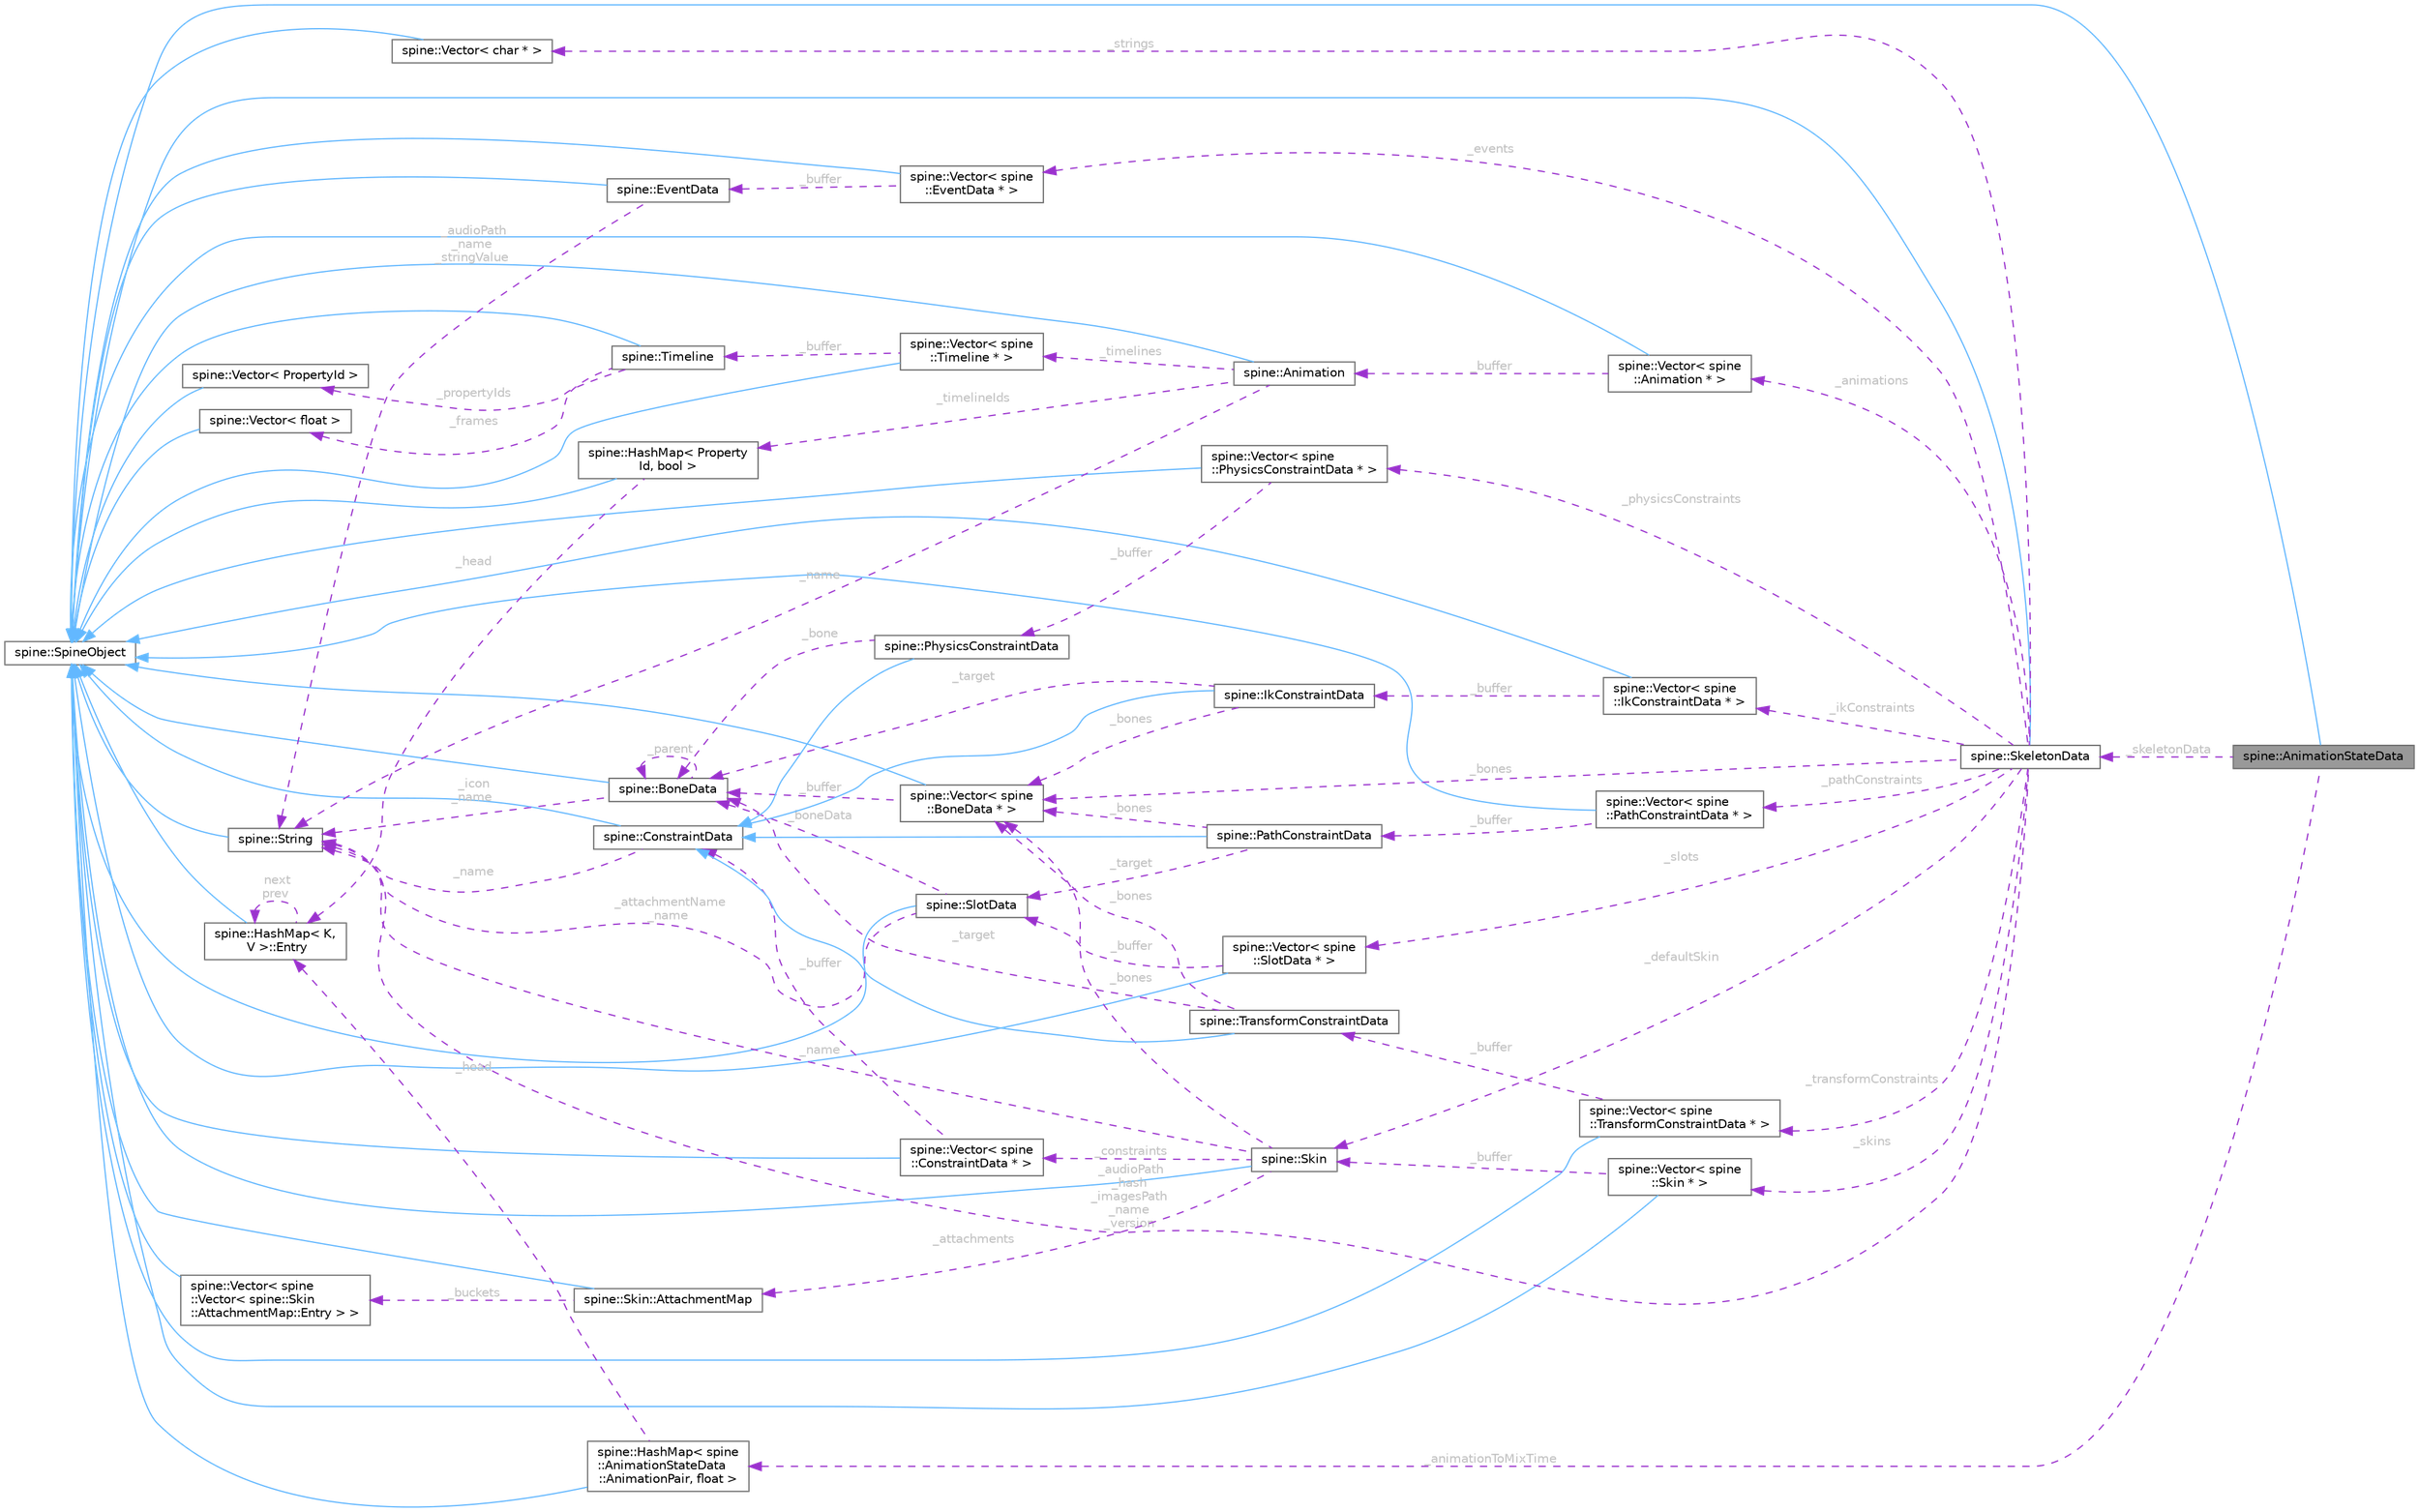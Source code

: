 digraph "spine::AnimationStateData"
{
 // LATEX_PDF_SIZE
  bgcolor="transparent";
  edge [fontname=Helvetica,fontsize=10,labelfontname=Helvetica,labelfontsize=10];
  node [fontname=Helvetica,fontsize=10,shape=box,height=0.2,width=0.4];
  rankdir="LR";
  Node1 [id="Node000001",label="spine::AnimationStateData",height=0.2,width=0.4,color="gray40", fillcolor="grey60", style="filled", fontcolor="black",tooltip="Stores mix (crossfade) durations to be applied when AnimationState animations are changed."];
  Node2 -> Node1 [id="edge1_Node000001_Node000002",dir="back",color="steelblue1",style="solid",tooltip=" "];
  Node2 [id="Node000002",label="spine::SpineObject",height=0.2,width=0.4,color="gray40", fillcolor="white", style="filled",URL="$classspine_1_1_spine_object.html",tooltip=" "];
  Node3 -> Node1 [id="edge2_Node000001_Node000003",dir="back",color="darkorchid3",style="dashed",tooltip=" ",label=" _skeletonData",fontcolor="grey" ];
  Node3 [id="Node000003",label="spine::SkeletonData",height=0.2,width=0.4,color="gray40", fillcolor="white", style="filled",URL="$classspine_1_1_skeleton_data.html",tooltip="Stores the setup pose and all of the stateless data for a skeleton."];
  Node2 -> Node3 [id="edge3_Node000003_Node000002",dir="back",color="steelblue1",style="solid",tooltip=" "];
  Node4 -> Node3 [id="edge4_Node000003_Node000004",dir="back",color="darkorchid3",style="dashed",tooltip=" ",label=" _audioPath\n_hash\n_imagesPath\n_name\n_version",fontcolor="grey" ];
  Node4 [id="Node000004",label="spine::String",height=0.2,width=0.4,color="gray40", fillcolor="white", style="filled",URL="$classspine_1_1_string.html",tooltip=" "];
  Node2 -> Node4 [id="edge5_Node000004_Node000002",dir="back",color="steelblue1",style="solid",tooltip=" "];
  Node5 -> Node3 [id="edge6_Node000003_Node000005",dir="back",color="darkorchid3",style="dashed",tooltip=" ",label=" _bones",fontcolor="grey" ];
  Node5 [id="Node000005",label="spine::Vector\< spine\l::BoneData * \>",height=0.2,width=0.4,color="gray40", fillcolor="white", style="filled",URL="$classspine_1_1_vector.html",tooltip=" "];
  Node2 -> Node5 [id="edge7_Node000005_Node000002",dir="back",color="steelblue1",style="solid",tooltip=" "];
  Node6 -> Node5 [id="edge8_Node000005_Node000006",dir="back",color="darkorchid3",style="dashed",tooltip=" ",label=" _buffer",fontcolor="grey" ];
  Node6 [id="Node000006",label="spine::BoneData",height=0.2,width=0.4,color="gray40", fillcolor="white", style="filled",URL="$classspine_1_1_bone_data.html",tooltip=" "];
  Node2 -> Node6 [id="edge9_Node000006_Node000002",dir="back",color="steelblue1",style="solid",tooltip=" "];
  Node4 -> Node6 [id="edge10_Node000006_Node000004",dir="back",color="darkorchid3",style="dashed",tooltip=" ",label=" _icon\n_name",fontcolor="grey" ];
  Node6 -> Node6 [id="edge11_Node000006_Node000006",dir="back",color="darkorchid3",style="dashed",tooltip=" ",label=" _parent",fontcolor="grey" ];
  Node7 -> Node3 [id="edge12_Node000003_Node000007",dir="back",color="darkorchid3",style="dashed",tooltip=" ",label=" _slots",fontcolor="grey" ];
  Node7 [id="Node000007",label="spine::Vector\< spine\l::SlotData * \>",height=0.2,width=0.4,color="gray40", fillcolor="white", style="filled",URL="$classspine_1_1_vector.html",tooltip=" "];
  Node2 -> Node7 [id="edge13_Node000007_Node000002",dir="back",color="steelblue1",style="solid",tooltip=" "];
  Node8 -> Node7 [id="edge14_Node000007_Node000008",dir="back",color="darkorchid3",style="dashed",tooltip=" ",label=" _buffer",fontcolor="grey" ];
  Node8 [id="Node000008",label="spine::SlotData",height=0.2,width=0.4,color="gray40", fillcolor="white", style="filled",URL="$classspine_1_1_slot_data.html",tooltip=" "];
  Node2 -> Node8 [id="edge15_Node000008_Node000002",dir="back",color="steelblue1",style="solid",tooltip=" "];
  Node4 -> Node8 [id="edge16_Node000008_Node000004",dir="back",color="darkorchid3",style="dashed",tooltip=" ",label=" _attachmentName\n_name",fontcolor="grey" ];
  Node6 -> Node8 [id="edge17_Node000008_Node000006",dir="back",color="darkorchid3",style="dashed",tooltip=" ",label=" _boneData",fontcolor="grey" ];
  Node9 -> Node3 [id="edge18_Node000003_Node000009",dir="back",color="darkorchid3",style="dashed",tooltip=" ",label=" _skins",fontcolor="grey" ];
  Node9 [id="Node000009",label="spine::Vector\< spine\l::Skin * \>",height=0.2,width=0.4,color="gray40", fillcolor="white", style="filled",URL="$classspine_1_1_vector.html",tooltip=" "];
  Node2 -> Node9 [id="edge19_Node000009_Node000002",dir="back",color="steelblue1",style="solid",tooltip=" "];
  Node10 -> Node9 [id="edge20_Node000009_Node000010",dir="back",color="darkorchid3",style="dashed",tooltip=" ",label=" _buffer",fontcolor="grey" ];
  Node10 [id="Node000010",label="spine::Skin",height=0.2,width=0.4,color="gray40", fillcolor="white", style="filled",URL="$classspine_1_1_skin.html",tooltip=" "];
  Node2 -> Node10 [id="edge21_Node000010_Node000002",dir="back",color="steelblue1",style="solid",tooltip=" "];
  Node4 -> Node10 [id="edge22_Node000010_Node000004",dir="back",color="darkorchid3",style="dashed",tooltip=" ",label=" _name",fontcolor="grey" ];
  Node11 -> Node10 [id="edge23_Node000010_Node000011",dir="back",color="darkorchid3",style="dashed",tooltip=" ",label=" _attachments",fontcolor="grey" ];
  Node11 [id="Node000011",label="spine::Skin::AttachmentMap",height=0.2,width=0.4,color="gray40", fillcolor="white", style="filled",URL="$classspine_1_1_skin_1_1_attachment_map.html",tooltip=" "];
  Node2 -> Node11 [id="edge24_Node000011_Node000002",dir="back",color="steelblue1",style="solid",tooltip=" "];
  Node12 -> Node11 [id="edge25_Node000011_Node000012",dir="back",color="darkorchid3",style="dashed",tooltip=" ",label=" _buckets",fontcolor="grey" ];
  Node12 [id="Node000012",label="spine::Vector\< spine\l::Vector\< spine::Skin\l::AttachmentMap::Entry \> \>",height=0.2,width=0.4,color="gray40", fillcolor="white", style="filled",URL="$classspine_1_1_vector.html",tooltip=" "];
  Node2 -> Node12 [id="edge26_Node000012_Node000002",dir="back",color="steelblue1",style="solid",tooltip=" "];
  Node5 -> Node10 [id="edge27_Node000010_Node000005",dir="back",color="darkorchid3",style="dashed",tooltip=" ",label=" _bones",fontcolor="grey" ];
  Node13 -> Node10 [id="edge28_Node000010_Node000013",dir="back",color="darkorchid3",style="dashed",tooltip=" ",label=" _constraints",fontcolor="grey" ];
  Node13 [id="Node000013",label="spine::Vector\< spine\l::ConstraintData * \>",height=0.2,width=0.4,color="gray40", fillcolor="white", style="filled",URL="$classspine_1_1_vector.html",tooltip=" "];
  Node2 -> Node13 [id="edge29_Node000013_Node000002",dir="back",color="steelblue1",style="solid",tooltip=" "];
  Node14 -> Node13 [id="edge30_Node000013_Node000014",dir="back",color="darkorchid3",style="dashed",tooltip=" ",label=" _buffer",fontcolor="grey" ];
  Node14 [id="Node000014",label="spine::ConstraintData",height=0.2,width=0.4,color="gray40", fillcolor="white", style="filled",URL="$classspine_1_1_constraint_data.html",tooltip="The interface for all constraints."];
  Node2 -> Node14 [id="edge31_Node000014_Node000002",dir="back",color="steelblue1",style="solid",tooltip=" "];
  Node4 -> Node14 [id="edge32_Node000014_Node000004",dir="back",color="darkorchid3",style="dashed",tooltip=" ",label=" _name",fontcolor="grey" ];
  Node10 -> Node3 [id="edge33_Node000003_Node000010",dir="back",color="darkorchid3",style="dashed",tooltip=" ",label=" _defaultSkin",fontcolor="grey" ];
  Node15 -> Node3 [id="edge34_Node000003_Node000015",dir="back",color="darkorchid3",style="dashed",tooltip=" ",label=" _events",fontcolor="grey" ];
  Node15 [id="Node000015",label="spine::Vector\< spine\l::EventData * \>",height=0.2,width=0.4,color="gray40", fillcolor="white", style="filled",URL="$classspine_1_1_vector.html",tooltip=" "];
  Node2 -> Node15 [id="edge35_Node000015_Node000002",dir="back",color="steelblue1",style="solid",tooltip=" "];
  Node16 -> Node15 [id="edge36_Node000015_Node000016",dir="back",color="darkorchid3",style="dashed",tooltip=" ",label=" _buffer",fontcolor="grey" ];
  Node16 [id="Node000016",label="spine::EventData",height=0.2,width=0.4,color="gray40", fillcolor="white", style="filled",URL="$classspine_1_1_event_data.html",tooltip="Stores the setup pose values for an Event."];
  Node2 -> Node16 [id="edge37_Node000016_Node000002",dir="back",color="steelblue1",style="solid",tooltip=" "];
  Node4 -> Node16 [id="edge38_Node000016_Node000004",dir="back",color="darkorchid3",style="dashed",tooltip=" ",label=" _audioPath\n_name\n_stringValue",fontcolor="grey" ];
  Node17 -> Node3 [id="edge39_Node000003_Node000017",dir="back",color="darkorchid3",style="dashed",tooltip=" ",label=" _animations",fontcolor="grey" ];
  Node17 [id="Node000017",label="spine::Vector\< spine\l::Animation * \>",height=0.2,width=0.4,color="gray40", fillcolor="white", style="filled",URL="$classspine_1_1_vector.html",tooltip=" "];
  Node2 -> Node17 [id="edge40_Node000017_Node000002",dir="back",color="steelblue1",style="solid",tooltip=" "];
  Node18 -> Node17 [id="edge41_Node000017_Node000018",dir="back",color="darkorchid3",style="dashed",tooltip=" ",label=" _buffer",fontcolor="grey" ];
  Node18 [id="Node000018",label="spine::Animation",height=0.2,width=0.4,color="gray40", fillcolor="white", style="filled",URL="$classspine_1_1_animation.html",tooltip=" "];
  Node2 -> Node18 [id="edge42_Node000018_Node000002",dir="back",color="steelblue1",style="solid",tooltip=" "];
  Node19 -> Node18 [id="edge43_Node000018_Node000019",dir="back",color="darkorchid3",style="dashed",tooltip=" ",label=" _timelines",fontcolor="grey" ];
  Node19 [id="Node000019",label="spine::Vector\< spine\l::Timeline * \>",height=0.2,width=0.4,color="gray40", fillcolor="white", style="filled",URL="$classspine_1_1_vector.html",tooltip=" "];
  Node2 -> Node19 [id="edge44_Node000019_Node000002",dir="back",color="steelblue1",style="solid",tooltip=" "];
  Node20 -> Node19 [id="edge45_Node000019_Node000020",dir="back",color="darkorchid3",style="dashed",tooltip=" ",label=" _buffer",fontcolor="grey" ];
  Node20 [id="Node000020",label="spine::Timeline",height=0.2,width=0.4,color="gray40", fillcolor="white", style="filled",URL="$classspine_1_1_timeline.html",tooltip=" "];
  Node2 -> Node20 [id="edge46_Node000020_Node000002",dir="back",color="steelblue1",style="solid",tooltip=" "];
  Node21 -> Node20 [id="edge47_Node000020_Node000021",dir="back",color="darkorchid3",style="dashed",tooltip=" ",label=" _propertyIds",fontcolor="grey" ];
  Node21 [id="Node000021",label="spine::Vector\< PropertyId \>",height=0.2,width=0.4,color="gray40", fillcolor="white", style="filled",URL="$classspine_1_1_vector.html",tooltip=" "];
  Node2 -> Node21 [id="edge48_Node000021_Node000002",dir="back",color="steelblue1",style="solid",tooltip=" "];
  Node22 -> Node20 [id="edge49_Node000020_Node000022",dir="back",color="darkorchid3",style="dashed",tooltip=" ",label=" _frames",fontcolor="grey" ];
  Node22 [id="Node000022",label="spine::Vector\< float \>",height=0.2,width=0.4,color="gray40", fillcolor="white", style="filled",URL="$classspine_1_1_vector.html",tooltip=" "];
  Node2 -> Node22 [id="edge50_Node000022_Node000002",dir="back",color="steelblue1",style="solid",tooltip=" "];
  Node23 -> Node18 [id="edge51_Node000018_Node000023",dir="back",color="darkorchid3",style="dashed",tooltip=" ",label=" _timelineIds",fontcolor="grey" ];
  Node23 [id="Node000023",label="spine::HashMap\< Property\lId, bool \>",height=0.2,width=0.4,color="gray40", fillcolor="white", style="filled",URL="$classspine_1_1_hash_map.html",tooltip=" "];
  Node2 -> Node23 [id="edge52_Node000023_Node000002",dir="back",color="steelblue1",style="solid",tooltip=" "];
  Node24 -> Node23 [id="edge53_Node000023_Node000024",dir="back",color="darkorchid3",style="dashed",tooltip=" ",label=" _head",fontcolor="grey" ];
  Node24 [id="Node000024",label="spine::HashMap\< K,\l V \>::Entry",height=0.2,width=0.4,color="gray40", fillcolor="white", style="filled",URL="$classspine_1_1_hash_map_1_1_entry.html",tooltip=" "];
  Node2 -> Node24 [id="edge54_Node000024_Node000002",dir="back",color="steelblue1",style="solid",tooltip=" "];
  Node24 -> Node24 [id="edge55_Node000024_Node000024",dir="back",color="darkorchid3",style="dashed",tooltip=" ",label=" next\nprev",fontcolor="grey" ];
  Node4 -> Node18 [id="edge56_Node000018_Node000004",dir="back",color="darkorchid3",style="dashed",tooltip=" ",label=" _name",fontcolor="grey" ];
  Node25 -> Node3 [id="edge57_Node000003_Node000025",dir="back",color="darkorchid3",style="dashed",tooltip=" ",label=" _ikConstraints",fontcolor="grey" ];
  Node25 [id="Node000025",label="spine::Vector\< spine\l::IkConstraintData * \>",height=0.2,width=0.4,color="gray40", fillcolor="white", style="filled",URL="$classspine_1_1_vector.html",tooltip=" "];
  Node2 -> Node25 [id="edge58_Node000025_Node000002",dir="back",color="steelblue1",style="solid",tooltip=" "];
  Node26 -> Node25 [id="edge59_Node000025_Node000026",dir="back",color="darkorchid3",style="dashed",tooltip=" ",label=" _buffer",fontcolor="grey" ];
  Node26 [id="Node000026",label="spine::IkConstraintData",height=0.2,width=0.4,color="gray40", fillcolor="white", style="filled",URL="$classspine_1_1_ik_constraint_data.html",tooltip=" "];
  Node14 -> Node26 [id="edge60_Node000026_Node000014",dir="back",color="steelblue1",style="solid",tooltip=" "];
  Node5 -> Node26 [id="edge61_Node000026_Node000005",dir="back",color="darkorchid3",style="dashed",tooltip=" ",label=" _bones",fontcolor="grey" ];
  Node6 -> Node26 [id="edge62_Node000026_Node000006",dir="back",color="darkorchid3",style="dashed",tooltip=" ",label=" _target",fontcolor="grey" ];
  Node27 -> Node3 [id="edge63_Node000003_Node000027",dir="back",color="darkorchid3",style="dashed",tooltip=" ",label=" _transformConstraints",fontcolor="grey" ];
  Node27 [id="Node000027",label="spine::Vector\< spine\l::TransformConstraintData * \>",height=0.2,width=0.4,color="gray40", fillcolor="white", style="filled",URL="$classspine_1_1_vector.html",tooltip=" "];
  Node2 -> Node27 [id="edge64_Node000027_Node000002",dir="back",color="steelblue1",style="solid",tooltip=" "];
  Node28 -> Node27 [id="edge65_Node000027_Node000028",dir="back",color="darkorchid3",style="dashed",tooltip=" ",label=" _buffer",fontcolor="grey" ];
  Node28 [id="Node000028",label="spine::TransformConstraintData",height=0.2,width=0.4,color="gray40", fillcolor="white", style="filled",URL="$classspine_1_1_transform_constraint_data.html",tooltip=" "];
  Node14 -> Node28 [id="edge66_Node000028_Node000014",dir="back",color="steelblue1",style="solid",tooltip=" "];
  Node5 -> Node28 [id="edge67_Node000028_Node000005",dir="back",color="darkorchid3",style="dashed",tooltip=" ",label=" _bones",fontcolor="grey" ];
  Node6 -> Node28 [id="edge68_Node000028_Node000006",dir="back",color="darkorchid3",style="dashed",tooltip=" ",label=" _target",fontcolor="grey" ];
  Node29 -> Node3 [id="edge69_Node000003_Node000029",dir="back",color="darkorchid3",style="dashed",tooltip=" ",label=" _pathConstraints",fontcolor="grey" ];
  Node29 [id="Node000029",label="spine::Vector\< spine\l::PathConstraintData * \>",height=0.2,width=0.4,color="gray40", fillcolor="white", style="filled",URL="$classspine_1_1_vector.html",tooltip=" "];
  Node2 -> Node29 [id="edge70_Node000029_Node000002",dir="back",color="steelblue1",style="solid",tooltip=" "];
  Node30 -> Node29 [id="edge71_Node000029_Node000030",dir="back",color="darkorchid3",style="dashed",tooltip=" ",label=" _buffer",fontcolor="grey" ];
  Node30 [id="Node000030",label="spine::PathConstraintData",height=0.2,width=0.4,color="gray40", fillcolor="white", style="filled",URL="$classspine_1_1_path_constraint_data.html",tooltip=" "];
  Node14 -> Node30 [id="edge72_Node000030_Node000014",dir="back",color="steelblue1",style="solid",tooltip=" "];
  Node5 -> Node30 [id="edge73_Node000030_Node000005",dir="back",color="darkorchid3",style="dashed",tooltip=" ",label=" _bones",fontcolor="grey" ];
  Node8 -> Node30 [id="edge74_Node000030_Node000008",dir="back",color="darkorchid3",style="dashed",tooltip=" ",label=" _target",fontcolor="grey" ];
  Node31 -> Node3 [id="edge75_Node000003_Node000031",dir="back",color="darkorchid3",style="dashed",tooltip=" ",label=" _physicsConstraints",fontcolor="grey" ];
  Node31 [id="Node000031",label="spine::Vector\< spine\l::PhysicsConstraintData * \>",height=0.2,width=0.4,color="gray40", fillcolor="white", style="filled",URL="$classspine_1_1_vector.html",tooltip=" "];
  Node2 -> Node31 [id="edge76_Node000031_Node000002",dir="back",color="steelblue1",style="solid",tooltip=" "];
  Node32 -> Node31 [id="edge77_Node000031_Node000032",dir="back",color="darkorchid3",style="dashed",tooltip=" ",label=" _buffer",fontcolor="grey" ];
  Node32 [id="Node000032",label="spine::PhysicsConstraintData",height=0.2,width=0.4,color="gray40", fillcolor="white", style="filled",URL="$classspine_1_1_physics_constraint_data.html",tooltip=" "];
  Node14 -> Node32 [id="edge78_Node000032_Node000014",dir="back",color="steelblue1",style="solid",tooltip=" "];
  Node6 -> Node32 [id="edge79_Node000032_Node000006",dir="back",color="darkorchid3",style="dashed",tooltip=" ",label=" _bone",fontcolor="grey" ];
  Node33 -> Node3 [id="edge80_Node000003_Node000033",dir="back",color="darkorchid3",style="dashed",tooltip=" ",label=" _strings",fontcolor="grey" ];
  Node33 [id="Node000033",label="spine::Vector\< char * \>",height=0.2,width=0.4,color="gray40", fillcolor="white", style="filled",URL="$classspine_1_1_vector.html",tooltip=" "];
  Node2 -> Node33 [id="edge81_Node000033_Node000002",dir="back",color="steelblue1",style="solid",tooltip=" "];
  Node34 -> Node1 [id="edge82_Node000001_Node000034",dir="back",color="darkorchid3",style="dashed",tooltip=" ",label=" _animationToMixTime",fontcolor="grey" ];
  Node34 [id="Node000034",label="spine::HashMap\< spine\l::AnimationStateData\l::AnimationPair, float \>",height=0.2,width=0.4,color="gray40", fillcolor="white", style="filled",URL="$classspine_1_1_hash_map.html",tooltip=" "];
  Node2 -> Node34 [id="edge83_Node000034_Node000002",dir="back",color="steelblue1",style="solid",tooltip=" "];
  Node24 -> Node34 [id="edge84_Node000034_Node000024",dir="back",color="darkorchid3",style="dashed",tooltip=" ",label=" _head",fontcolor="grey" ];
}
